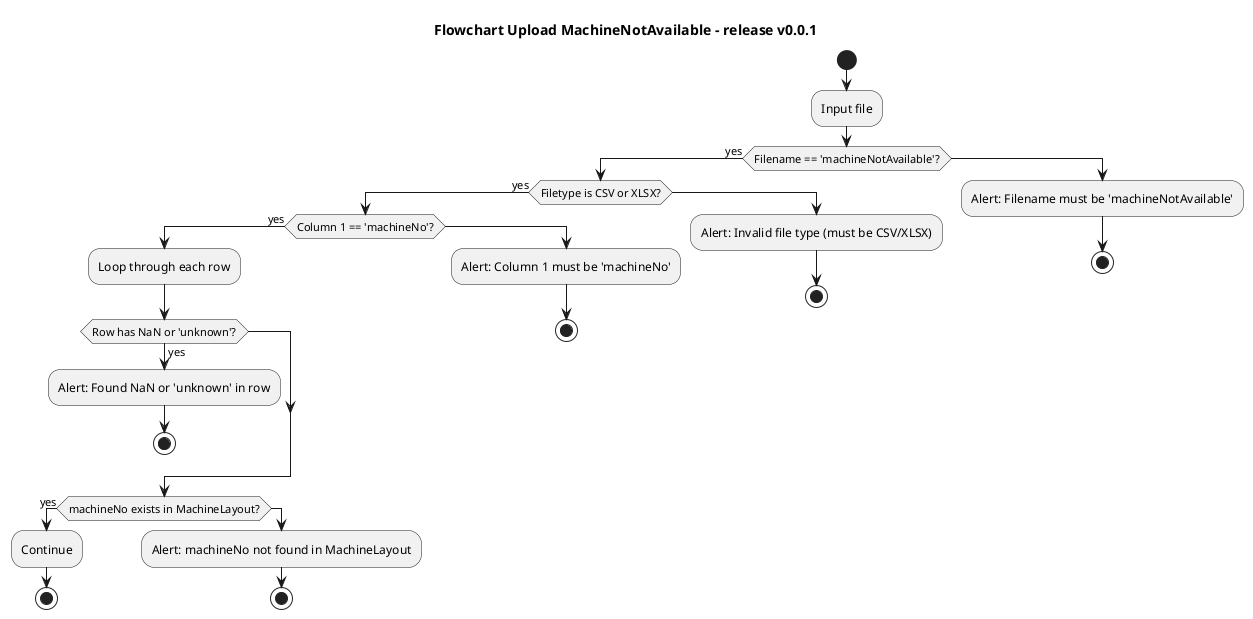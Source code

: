 @startuml
title Flowchart Upload MachineNotAvailable - release v0.0.1
start
:Input file;

if (Filename == 'machineNotAvailable'?) then (yes)
  if (Filetype is CSV or XLSX?) then (yes)
    if (Column 1 == 'machineNo'?) then (yes)

      :Loop through each row;

      if (Row has NaN or 'unknown'?) then (yes)
        :Alert: Found NaN or 'unknown' in row;
        stop
      endif

      if (machineNo exists in MachineLayout?) then (yes)
        :Continue;
        stop
      else
        :Alert: machineNo not found in MachineLayout;
        stop
      endif

    else
      :Alert: Column 1 must be 'machineNo';
      stop
    endif

  else
    :Alert: Invalid file type (must be CSV/XLSX);
    stop
  endif
else
  :Alert: Filename must be 'machineNotAvailable';
  stop
endif
@enduml
